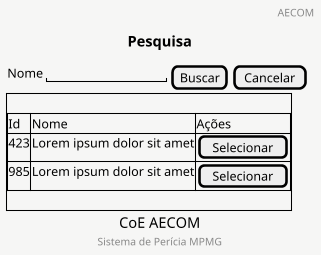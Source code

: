 @startsalt  pesquisa
<style>
saltDiagram {
  BackgroundColor #f6f6f5
}
</style>
skinparam dpi 100
title Pesquisa
header AECOM
footer Sistema de Perícia MPMG
caption CoE AECOM
{
    {Nome| "              " | [Buscar] | [Cancelar]}
    {+
    .
        {#
        Id | Nome | Ações
            423| Lorem ipsum dolor sit amet | [Selecionar]
            985 | Lorem ipsum dolor sit amet | [Selecionar]
        }
    .
    }   .
}
@endsalt